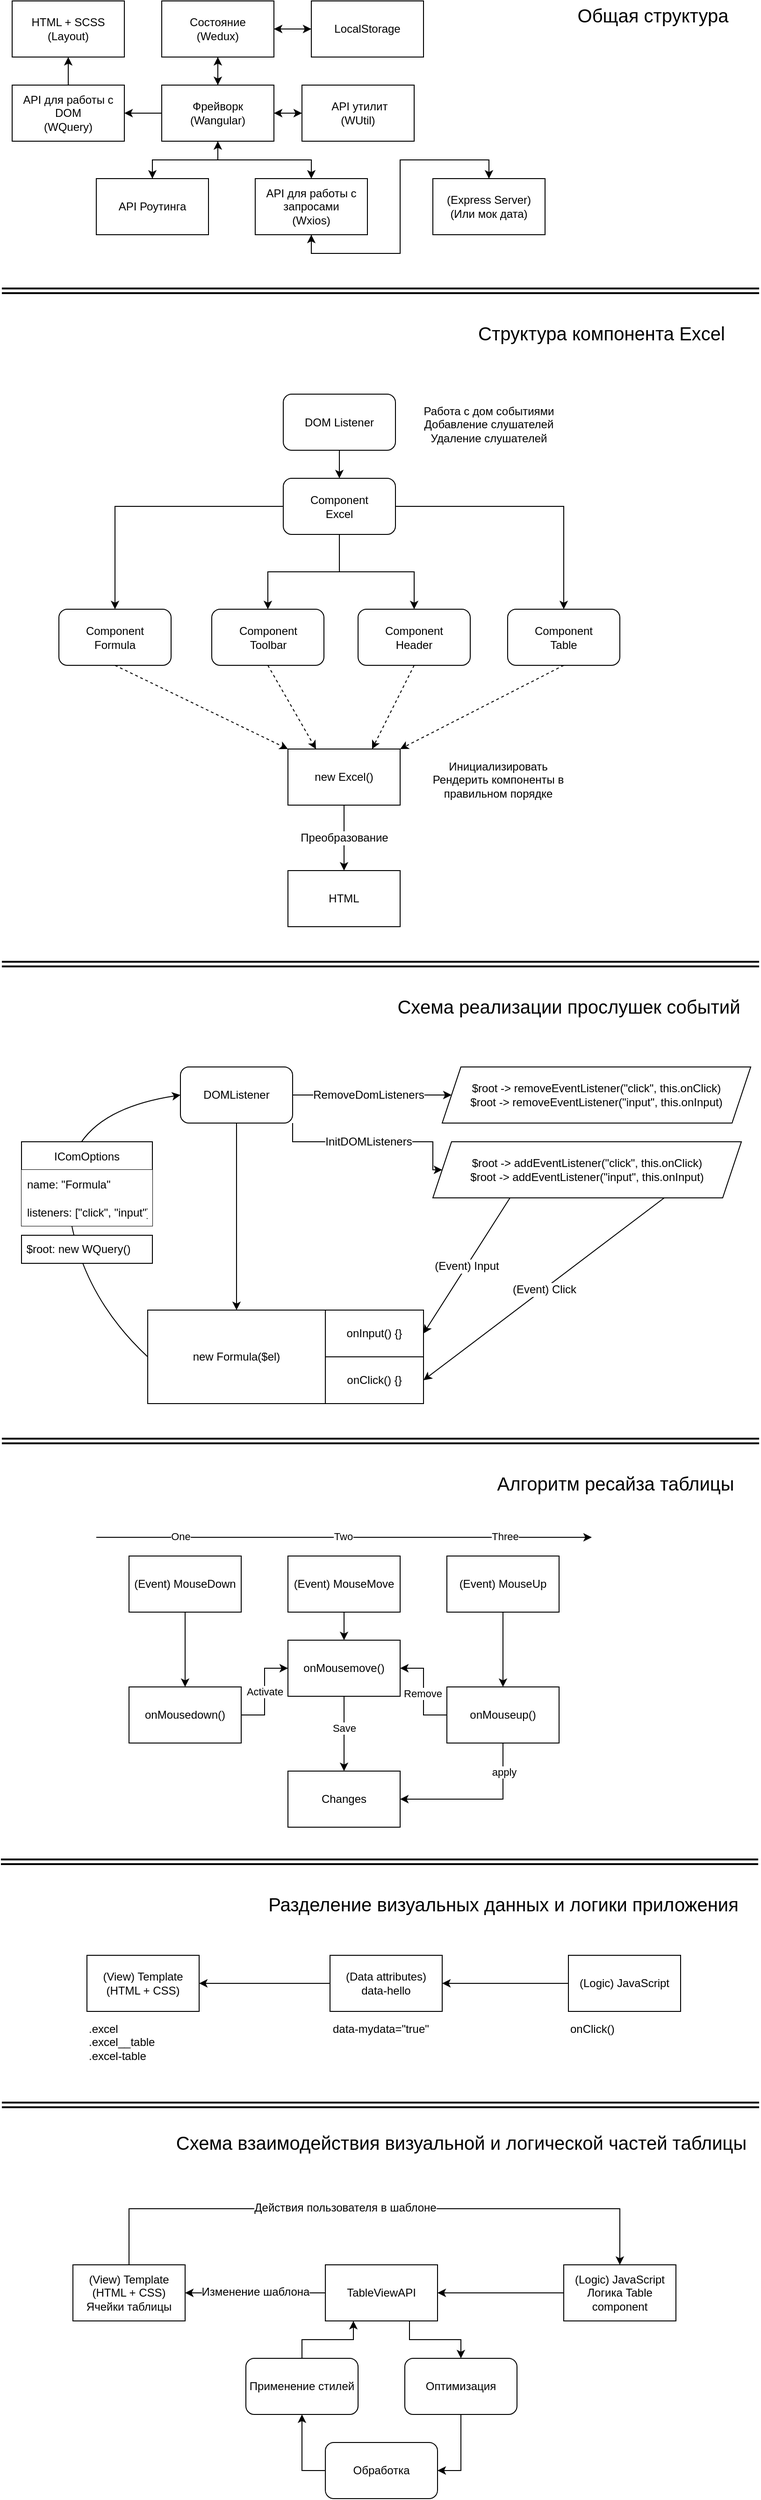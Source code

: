 <mxfile version="20.0.1" type="device"><diagram id="qJxtQw8U1qN8y1WFRhS3" name="Схемы"><mxGraphModel dx="1183" dy="660" grid="1" gridSize="10" guides="1" tooltips="1" connect="1" arrows="1" fold="1" page="1" pageScale="1" pageWidth="827" pageHeight="1169" math="0" shadow="0"><root><mxCell id="0"/><mxCell id="1" parent="0"/><mxCell id="K-oi6Xyugixk-RmaO5vh-9" style="edgeStyle=orthogonalEdgeStyle;rounded=0;orthogonalLoop=1;jettySize=auto;html=1;entryX=1;entryY=0.5;entryDx=0;entryDy=0;" parent="1" source="K-oi6Xyugixk-RmaO5vh-1" target="K-oi6Xyugixk-RmaO5vh-5" edge="1"><mxGeometry relative="1" as="geometry"/></mxCell><mxCell id="K-oi6Xyugixk-RmaO5vh-11" style="edgeStyle=orthogonalEdgeStyle;rounded=0;orthogonalLoop=1;jettySize=auto;html=1;exitX=0.5;exitY=1;exitDx=0;exitDy=0;entryX=0.5;entryY=0;entryDx=0;entryDy=0;" parent="1" source="K-oi6Xyugixk-RmaO5vh-1" target="K-oi6Xyugixk-RmaO5vh-8" edge="1"><mxGeometry relative="1" as="geometry"/></mxCell><mxCell id="K-oi6Xyugixk-RmaO5vh-13" style="edgeStyle=orthogonalEdgeStyle;rounded=0;orthogonalLoop=1;jettySize=auto;html=1;exitX=1;exitY=0.5;exitDx=0;exitDy=0;entryX=0;entryY=0.5;entryDx=0;entryDy=0;" parent="1" source="K-oi6Xyugixk-RmaO5vh-1" target="K-oi6Xyugixk-RmaO5vh-4" edge="1"><mxGeometry relative="1" as="geometry"/></mxCell><mxCell id="K-oi6Xyugixk-RmaO5vh-19" style="edgeStyle=orthogonalEdgeStyle;rounded=0;orthogonalLoop=1;jettySize=auto;html=1;entryX=0.5;entryY=1;entryDx=0;entryDy=0;" parent="1" source="K-oi6Xyugixk-RmaO5vh-1" target="K-oi6Xyugixk-RmaO5vh-2" edge="1"><mxGeometry relative="1" as="geometry"/></mxCell><mxCell id="K-oi6Xyugixk-RmaO5vh-24" style="edgeStyle=orthogonalEdgeStyle;rounded=0;orthogonalLoop=1;jettySize=auto;html=1;exitX=0.5;exitY=1;exitDx=0;exitDy=0;entryX=0.5;entryY=0;entryDx=0;entryDy=0;" parent="1" source="K-oi6Xyugixk-RmaO5vh-1" target="K-oi6Xyugixk-RmaO5vh-6" edge="1"><mxGeometry relative="1" as="geometry"/></mxCell><mxCell id="K-oi6Xyugixk-RmaO5vh-1" value="Фрейворк&lt;br&gt;(Wangular)" style="rounded=0;whiteSpace=wrap;html=1;" parent="1" vertex="1"><mxGeometry x="180" y="110" width="120" height="60" as="geometry"/></mxCell><mxCell id="K-oi6Xyugixk-RmaO5vh-16" style="edgeStyle=orthogonalEdgeStyle;rounded=0;orthogonalLoop=1;jettySize=auto;html=1;entryX=0;entryY=0.5;entryDx=0;entryDy=0;" parent="1" source="K-oi6Xyugixk-RmaO5vh-2" target="K-oi6Xyugixk-RmaO5vh-15" edge="1"><mxGeometry relative="1" as="geometry"/></mxCell><mxCell id="K-oi6Xyugixk-RmaO5vh-20" style="edgeStyle=orthogonalEdgeStyle;rounded=0;orthogonalLoop=1;jettySize=auto;html=1;entryX=0.5;entryY=0;entryDx=0;entryDy=0;" parent="1" source="K-oi6Xyugixk-RmaO5vh-2" target="K-oi6Xyugixk-RmaO5vh-1" edge="1"><mxGeometry relative="1" as="geometry"/></mxCell><mxCell id="K-oi6Xyugixk-RmaO5vh-2" value="Состояние&lt;br&gt;(Wedux)" style="rounded=0;whiteSpace=wrap;html=1;" parent="1" vertex="1"><mxGeometry x="180" y="20" width="120" height="60" as="geometry"/></mxCell><mxCell id="K-oi6Xyugixk-RmaO5vh-3" value="HTML + SCSS&lt;br&gt;(Layout)" style="rounded=0;whiteSpace=wrap;html=1;" parent="1" vertex="1"><mxGeometry x="20" y="20" width="120" height="60" as="geometry"/></mxCell><mxCell id="K-oi6Xyugixk-RmaO5vh-14" style="edgeStyle=orthogonalEdgeStyle;rounded=0;orthogonalLoop=1;jettySize=auto;html=1;exitX=0;exitY=0.5;exitDx=0;exitDy=0;entryX=1;entryY=0.5;entryDx=0;entryDy=0;" parent="1" source="K-oi6Xyugixk-RmaO5vh-4" target="K-oi6Xyugixk-RmaO5vh-1" edge="1"><mxGeometry relative="1" as="geometry"/></mxCell><mxCell id="K-oi6Xyugixk-RmaO5vh-4" value="&amp;nbsp;API утилит&lt;br&gt;(WUtil)" style="rounded=0;whiteSpace=wrap;html=1;" parent="1" vertex="1"><mxGeometry x="330" y="110" width="120" height="60" as="geometry"/></mxCell><mxCell id="K-oi6Xyugixk-RmaO5vh-10" style="edgeStyle=orthogonalEdgeStyle;rounded=0;orthogonalLoop=1;jettySize=auto;html=1;entryX=0.5;entryY=1;entryDx=0;entryDy=0;" parent="1" source="K-oi6Xyugixk-RmaO5vh-5" target="K-oi6Xyugixk-RmaO5vh-3" edge="1"><mxGeometry relative="1" as="geometry"/></mxCell><mxCell id="K-oi6Xyugixk-RmaO5vh-5" value="API для работы с DOM&lt;br&gt;(WQuery)" style="rounded=0;whiteSpace=wrap;html=1;" parent="1" vertex="1"><mxGeometry x="20" y="110" width="120" height="60" as="geometry"/></mxCell><mxCell id="K-oi6Xyugixk-RmaO5vh-22" style="edgeStyle=orthogonalEdgeStyle;rounded=0;orthogonalLoop=1;jettySize=auto;html=1;exitX=0.5;exitY=1;exitDx=0;exitDy=0;entryX=0.5;entryY=0;entryDx=0;entryDy=0;" parent="1" source="K-oi6Xyugixk-RmaO5vh-6" target="K-oi6Xyugixk-RmaO5vh-7" edge="1"><mxGeometry relative="1" as="geometry"/></mxCell><mxCell id="K-oi6Xyugixk-RmaO5vh-6" value="API для работы с запросами&lt;br&gt;(Wxios)" style="rounded=0;whiteSpace=wrap;html=1;" parent="1" vertex="1"><mxGeometry x="280" y="210" width="120" height="60" as="geometry"/></mxCell><mxCell id="K-oi6Xyugixk-RmaO5vh-23" style="edgeStyle=orthogonalEdgeStyle;rounded=0;orthogonalLoop=1;jettySize=auto;html=1;exitX=0.5;exitY=0;exitDx=0;exitDy=0;entryX=0.5;entryY=1;entryDx=0;entryDy=0;" parent="1" source="K-oi6Xyugixk-RmaO5vh-7" target="K-oi6Xyugixk-RmaO5vh-6" edge="1"><mxGeometry relative="1" as="geometry"/></mxCell><mxCell id="K-oi6Xyugixk-RmaO5vh-7" value="(Express Server)&lt;br&gt;(Или мок дата)" style="rounded=0;whiteSpace=wrap;html=1;" parent="1" vertex="1"><mxGeometry x="470" y="210" width="120" height="60" as="geometry"/></mxCell><mxCell id="K-oi6Xyugixk-RmaO5vh-12" style="edgeStyle=orthogonalEdgeStyle;rounded=0;orthogonalLoop=1;jettySize=auto;html=1;exitX=0.5;exitY=0;exitDx=0;exitDy=0;entryX=0.5;entryY=1;entryDx=0;entryDy=0;" parent="1" source="K-oi6Xyugixk-RmaO5vh-8" target="K-oi6Xyugixk-RmaO5vh-1" edge="1"><mxGeometry relative="1" as="geometry"/></mxCell><mxCell id="K-oi6Xyugixk-RmaO5vh-8" value="API Роутинга" style="rounded=0;whiteSpace=wrap;html=1;" parent="1" vertex="1"><mxGeometry x="110" y="210" width="120" height="60" as="geometry"/></mxCell><mxCell id="K-oi6Xyugixk-RmaO5vh-17" style="edgeStyle=orthogonalEdgeStyle;rounded=0;orthogonalLoop=1;jettySize=auto;html=1;entryX=1;entryY=0.5;entryDx=0;entryDy=0;" parent="1" source="K-oi6Xyugixk-RmaO5vh-15" target="K-oi6Xyugixk-RmaO5vh-2" edge="1"><mxGeometry relative="1" as="geometry"/></mxCell><mxCell id="K-oi6Xyugixk-RmaO5vh-15" value="LocalStorage" style="rounded=0;whiteSpace=wrap;html=1;" parent="1" vertex="1"><mxGeometry x="340" y="20" width="120" height="60" as="geometry"/></mxCell><mxCell id="K-oi6Xyugixk-RmaO5vh-25" value="" style="html=1;rounded=0;shape=link;strokeWidth=2;" parent="1" edge="1"><mxGeometry width="100" relative="1" as="geometry"><mxPoint x="9" y="330" as="sourcePoint"/><mxPoint x="819" y="330" as="targetPoint"/></mxGeometry></mxCell><mxCell id="K-oi6Xyugixk-RmaO5vh-27" value="Общая структура" style="text;html=1;align=center;verticalAlign=middle;resizable=0;points=[];autosize=1;strokeColor=none;fillColor=none;fontSize=20;" parent="1" vertex="1"><mxGeometry x="615" y="20" width="180" height="30" as="geometry"/></mxCell><mxCell id="K-oi6Xyugixk-RmaO5vh-28" value="Структура компонента Excel" style="text;html=1;align=center;verticalAlign=middle;resizable=0;points=[];autosize=1;strokeColor=none;fillColor=none;fontSize=20;" parent="1" vertex="1"><mxGeometry x="505" y="360" width="290" height="30" as="geometry"/></mxCell><mxCell id="K-oi6Xyugixk-RmaO5vh-30" value="Component&lt;br&gt;Header" style="rounded=1;whiteSpace=wrap;html=1;fontSize=12;" parent="1" vertex="1"><mxGeometry x="390" y="670.5" width="120" height="60" as="geometry"/></mxCell><mxCell id="K-oi6Xyugixk-RmaO5vh-31" value="Component&lt;br&gt;Formula" style="rounded=1;whiteSpace=wrap;html=1;fontSize=12;" parent="1" vertex="1"><mxGeometry x="70" y="670.5" width="120" height="60" as="geometry"/></mxCell><mxCell id="K-oi6Xyugixk-RmaO5vh-32" value="Component&lt;br&gt;Toolbar" style="rounded=1;whiteSpace=wrap;html=1;fontSize=12;" parent="1" vertex="1"><mxGeometry x="233.5" y="670.5" width="120" height="60" as="geometry"/></mxCell><mxCell id="K-oi6Xyugixk-RmaO5vh-33" value="Component&lt;br&gt;Table" style="rounded=1;whiteSpace=wrap;html=1;fontSize=12;" parent="1" vertex="1"><mxGeometry x="550" y="670.5" width="120" height="60" as="geometry"/></mxCell><mxCell id="K-oi6Xyugixk-RmaO5vh-37" style="edgeStyle=orthogonalEdgeStyle;rounded=0;orthogonalLoop=1;jettySize=auto;html=1;entryX=0.5;entryY=0;entryDx=0;entryDy=0;fontSize=12;strokeWidth=1;" parent="1" source="K-oi6Xyugixk-RmaO5vh-35" target="K-oi6Xyugixk-RmaO5vh-36" edge="1"><mxGeometry relative="1" as="geometry"/></mxCell><mxCell id="K-oi6Xyugixk-RmaO5vh-35" value="DOM Listener" style="rounded=1;whiteSpace=wrap;html=1;fontSize=12;" parent="1" vertex="1"><mxGeometry x="310" y="440.5" width="120" height="60" as="geometry"/></mxCell><mxCell id="K-oi6Xyugixk-RmaO5vh-39" style="edgeStyle=orthogonalEdgeStyle;rounded=0;orthogonalLoop=1;jettySize=auto;html=1;entryX=0.5;entryY=0;entryDx=0;entryDy=0;fontSize=12;strokeWidth=1;" parent="1" source="K-oi6Xyugixk-RmaO5vh-36" target="K-oi6Xyugixk-RmaO5vh-31" edge="1"><mxGeometry relative="1" as="geometry"/></mxCell><mxCell id="K-oi6Xyugixk-RmaO5vh-40" style="edgeStyle=orthogonalEdgeStyle;rounded=0;orthogonalLoop=1;jettySize=auto;html=1;entryX=0.5;entryY=0;entryDx=0;entryDy=0;fontSize=12;strokeWidth=1;" parent="1" source="K-oi6Xyugixk-RmaO5vh-36" target="K-oi6Xyugixk-RmaO5vh-32" edge="1"><mxGeometry relative="1" as="geometry"/></mxCell><mxCell id="K-oi6Xyugixk-RmaO5vh-41" style="edgeStyle=orthogonalEdgeStyle;rounded=0;orthogonalLoop=1;jettySize=auto;html=1;entryX=0.5;entryY=0;entryDx=0;entryDy=0;fontSize=12;strokeWidth=1;" parent="1" source="K-oi6Xyugixk-RmaO5vh-36" target="K-oi6Xyugixk-RmaO5vh-30" edge="1"><mxGeometry relative="1" as="geometry"/></mxCell><mxCell id="K-oi6Xyugixk-RmaO5vh-42" style="edgeStyle=orthogonalEdgeStyle;rounded=0;orthogonalLoop=1;jettySize=auto;html=1;entryX=0.5;entryY=0;entryDx=0;entryDy=0;fontSize=12;strokeWidth=1;" parent="1" source="K-oi6Xyugixk-RmaO5vh-36" target="K-oi6Xyugixk-RmaO5vh-33" edge="1"><mxGeometry relative="1" as="geometry"/></mxCell><mxCell id="K-oi6Xyugixk-RmaO5vh-36" value="Component&lt;br&gt;Excel" style="rounded=1;whiteSpace=wrap;html=1;fontSize=12;" parent="1" vertex="1"><mxGeometry x="310" y="530.5" width="120" height="60" as="geometry"/></mxCell><mxCell id="K-oi6Xyugixk-RmaO5vh-38" value="&lt;div&gt;&lt;span&gt;Работа с дом событиями&lt;br&gt;Добавление слушателей&lt;br&gt;Удаление слушателей&lt;/span&gt;&lt;/div&gt;" style="text;html=1;strokeColor=none;fillColor=none;align=center;verticalAlign=middle;whiteSpace=wrap;rounded=0;fontSize=12;" parent="1" vertex="1"><mxGeometry x="450" y="440.5" width="160" height="65" as="geometry"/></mxCell><mxCell id="K-oi6Xyugixk-RmaO5vh-43" value="Инициализировать&lt;br&gt;Рендерить компоненты в правильном порядке" style="text;html=1;strokeColor=none;fillColor=none;align=center;verticalAlign=middle;whiteSpace=wrap;rounded=0;fontSize=12;" parent="1" vertex="1"><mxGeometry x="460" y="820" width="160" height="65" as="geometry"/></mxCell><mxCell id="K-oi6Xyugixk-RmaO5vh-45" value="new Excel()" style="rounded=0;whiteSpace=wrap;html=1;fontSize=12;" parent="1" vertex="1"><mxGeometry x="315" y="820" width="120" height="60" as="geometry"/></mxCell><mxCell id="K-oi6Xyugixk-RmaO5vh-46" value="" style="endArrow=classic;html=1;rounded=0;fontSize=12;strokeWidth=1;exitX=0.5;exitY=1;exitDx=0;exitDy=0;entryX=0;entryY=0;entryDx=0;entryDy=0;dashed=1;" parent="1" source="K-oi6Xyugixk-RmaO5vh-31" target="K-oi6Xyugixk-RmaO5vh-45" edge="1"><mxGeometry width="50" height="50" relative="1" as="geometry"><mxPoint x="160" y="850" as="sourcePoint"/><mxPoint x="210" y="800" as="targetPoint"/></mxGeometry></mxCell><mxCell id="K-oi6Xyugixk-RmaO5vh-48" value="" style="endArrow=classic;html=1;rounded=0;fontSize=12;strokeWidth=1;exitX=0.5;exitY=1;exitDx=0;exitDy=0;entryX=0.25;entryY=0;entryDx=0;entryDy=0;dashed=1;" parent="1" source="K-oi6Xyugixk-RmaO5vh-32" target="K-oi6Xyugixk-RmaO5vh-45" edge="1"><mxGeometry width="50" height="50" relative="1" as="geometry"><mxPoint x="140" y="740.5" as="sourcePoint"/><mxPoint x="325" y="830" as="targetPoint"/></mxGeometry></mxCell><mxCell id="K-oi6Xyugixk-RmaO5vh-49" value="" style="endArrow=classic;html=1;rounded=0;fontSize=12;strokeWidth=1;exitX=0.5;exitY=1;exitDx=0;exitDy=0;entryX=0.75;entryY=0;entryDx=0;entryDy=0;dashed=1;" parent="1" source="K-oi6Xyugixk-RmaO5vh-30" target="K-oi6Xyugixk-RmaO5vh-45" edge="1"><mxGeometry width="50" height="50" relative="1" as="geometry"><mxPoint x="303.5" y="740.5" as="sourcePoint"/><mxPoint x="355" y="830" as="targetPoint"/></mxGeometry></mxCell><mxCell id="K-oi6Xyugixk-RmaO5vh-50" value="" style="endArrow=classic;html=1;rounded=0;fontSize=12;strokeWidth=1;exitX=0.5;exitY=1;exitDx=0;exitDy=0;dashed=1;entryX=1;entryY=0;entryDx=0;entryDy=0;" parent="1" source="K-oi6Xyugixk-RmaO5vh-33" target="K-oi6Xyugixk-RmaO5vh-45" edge="1"><mxGeometry width="50" height="50" relative="1" as="geometry"><mxPoint x="460" y="740.5" as="sourcePoint"/><mxPoint x="460" y="800" as="targetPoint"/></mxGeometry></mxCell><mxCell id="K-oi6Xyugixk-RmaO5vh-51" value="HTML" style="rounded=0;whiteSpace=wrap;html=1;fontSize=12;" parent="1" vertex="1"><mxGeometry x="315" y="950" width="120" height="60" as="geometry"/></mxCell><mxCell id="K-oi6Xyugixk-RmaO5vh-57" value="" style="endArrow=classic;html=1;rounded=0;fontSize=12;strokeWidth=1;exitX=0.5;exitY=1;exitDx=0;exitDy=0;entryX=0.5;entryY=0;entryDx=0;entryDy=0;" parent="1" source="K-oi6Xyugixk-RmaO5vh-45" target="K-oi6Xyugixk-RmaO5vh-51" edge="1"><mxGeometry relative="1" as="geometry"><mxPoint x="350" y="920" as="sourcePoint"/><mxPoint x="450" y="920" as="targetPoint"/></mxGeometry></mxCell><mxCell id="K-oi6Xyugixk-RmaO5vh-58" value="Преобразование" style="edgeLabel;resizable=0;html=1;align=center;verticalAlign=middle;fontSize=12;" parent="K-oi6Xyugixk-RmaO5vh-57" connectable="0" vertex="1"><mxGeometry relative="1" as="geometry"/></mxCell><mxCell id="IQajYc31kiMoE81LMQ7p-1" value="" style="curved=1;endArrow=classic;html=1;rounded=0;exitX=0;exitY=0.5;exitDx=0;exitDy=0;entryX=0;entryY=0.5;entryDx=0;entryDy=0;" parent="1" source="IQajYc31kiMoE81LMQ7p-2" target="IQajYc31kiMoE81LMQ7p-8" edge="1"><mxGeometry width="50" height="50" relative="1" as="geometry"><mxPoint x="400" y="1390" as="sourcePoint"/><mxPoint x="450" y="1340" as="targetPoint"/><Array as="points"><mxPoint x="90" y="1400"/><mxPoint x="70" y="1210"/></Array></mxGeometry></mxCell><mxCell id="IQajYc31kiMoE81LMQ7p-2" value="new Formula($el)" style="rounded=0;whiteSpace=wrap;html=1;" parent="1" vertex="1"><mxGeometry x="165" y="1420" width="190" height="100" as="geometry"/></mxCell><mxCell id="IQajYc31kiMoE81LMQ7p-3" style="edgeStyle=orthogonalEdgeStyle;rounded=0;orthogonalLoop=1;jettySize=auto;html=1;entryX=0.5;entryY=0;entryDx=0;entryDy=0;" parent="1" source="IQajYc31kiMoE81LMQ7p-8" target="IQajYc31kiMoE81LMQ7p-2" edge="1"><mxGeometry relative="1" as="geometry"/></mxCell><mxCell id="IQajYc31kiMoE81LMQ7p-4" style="edgeStyle=orthogonalEdgeStyle;rounded=0;orthogonalLoop=1;jettySize=auto;html=1;entryX=0;entryY=0.5;entryDx=0;entryDy=0;" parent="1" source="IQajYc31kiMoE81LMQ7p-8" target="IQajYc31kiMoE81LMQ7p-13" edge="1"><mxGeometry relative="1" as="geometry"><Array as="points"><mxPoint x="320" y="1240"/><mxPoint x="470" y="1240"/><mxPoint x="470" y="1270"/></Array></mxGeometry></mxCell><mxCell id="IQajYc31kiMoE81LMQ7p-5" value="InitDOMListeners" style="edgeLabel;html=1;align=center;verticalAlign=middle;resizable=0;points=[];fontSize=12;" parent="IQajYc31kiMoE81LMQ7p-4" vertex="1" connectable="0"><mxGeometry x="-0.15" y="2" relative="1" as="geometry"><mxPoint x="11" y="2" as="offset"/></mxGeometry></mxCell><mxCell id="IQajYc31kiMoE81LMQ7p-6" style="edgeStyle=orthogonalEdgeStyle;rounded=0;orthogonalLoop=1;jettySize=auto;html=1;fontSize=12;entryX=0;entryY=0.5;entryDx=0;entryDy=0;" parent="1" source="IQajYc31kiMoE81LMQ7p-8" target="IQajYc31kiMoE81LMQ7p-14" edge="1"><mxGeometry relative="1" as="geometry"><mxPoint x="470" y="1230" as="targetPoint"/><Array as="points"/></mxGeometry></mxCell><mxCell id="IQajYc31kiMoE81LMQ7p-7" value="RemoveDomListeners" style="edgeLabel;html=1;align=center;verticalAlign=middle;resizable=0;points=[];fontSize=12;" parent="IQajYc31kiMoE81LMQ7p-6" vertex="1" connectable="0"><mxGeometry x="0.11" y="-2" relative="1" as="geometry"><mxPoint x="-14" y="-2" as="offset"/></mxGeometry></mxCell><mxCell id="IQajYc31kiMoE81LMQ7p-8" value="DOMListener" style="rounded=1;whiteSpace=wrap;html=1;" parent="1" vertex="1"><mxGeometry x="200" y="1160" width="120" height="60" as="geometry"/></mxCell><mxCell id="IQajYc31kiMoE81LMQ7p-9" value="IComOptions" style="swimlane;fontStyle=0;childLayout=stackLayout;horizontal=1;startSize=30;horizontalStack=0;resizeParent=1;resizeParentMax=0;resizeLast=0;collapsible=1;marginBottom=0;" parent="1" vertex="1"><mxGeometry x="30" y="1240" width="140" height="90" as="geometry"><mxRectangle x="310" y="130" width="100" height="30" as="alternateBounds"/></mxGeometry></mxCell><mxCell id="IQajYc31kiMoE81LMQ7p-10" value="name: &quot;Formula&quot;" style="text;strokeColor=none;fillColor=default;align=left;verticalAlign=middle;spacingLeft=4;spacingRight=4;overflow=hidden;points=[[0,0.5],[1,0.5]];portConstraint=eastwest;rotatable=0;" parent="IQajYc31kiMoE81LMQ7p-9" vertex="1"><mxGeometry y="30" width="140" height="30" as="geometry"/></mxCell><mxCell id="IQajYc31kiMoE81LMQ7p-11" value="listeners: [&quot;click&quot;, &quot;input&quot;]" style="text;strokeColor=none;fillColor=default;align=left;verticalAlign=middle;spacingLeft=4;spacingRight=4;overflow=hidden;points=[[0,0.5],[1,0.5]];portConstraint=eastwest;rotatable=0;" parent="IQajYc31kiMoE81LMQ7p-9" vertex="1"><mxGeometry y="60" width="140" height="30" as="geometry"/></mxCell><mxCell id="IQajYc31kiMoE81LMQ7p-12" value="&amp;nbsp;$root: new WQuery()" style="rounded=0;whiteSpace=wrap;html=1;align=left;" parent="1" vertex="1"><mxGeometry x="30" y="1340" width="140" height="30" as="geometry"/></mxCell><mxCell id="IQajYc31kiMoE81LMQ7p-13" value="$root -&amp;gt; addEventListener(&quot;click&quot;, this.onClick)&lt;br&gt;$root -&amp;gt; addEventListener(&quot;input&quot;, this.onInput)" style="shape=parallelogram;perimeter=parallelogramPerimeter;whiteSpace=wrap;html=1;fixedSize=1;fillColor=default;" parent="1" vertex="1"><mxGeometry x="470" y="1240" width="330" height="60" as="geometry"/></mxCell><mxCell id="IQajYc31kiMoE81LMQ7p-14" value="$root -&amp;gt; removeEventListener(&quot;click&quot;, this.onClick)&lt;br&gt;$root -&amp;gt; removeEventListener(&quot;input&quot;, this.onInput)" style="shape=parallelogram;perimeter=parallelogramPerimeter;whiteSpace=wrap;html=1;fixedSize=1;fillColor=default;" parent="1" vertex="1"><mxGeometry x="480" y="1160" width="330" height="60" as="geometry"/></mxCell><mxCell id="IQajYc31kiMoE81LMQ7p-15" value="" style="endArrow=classic;html=1;rounded=0;fontSize=12;exitX=0.25;exitY=1;exitDx=0;exitDy=0;entryX=1;entryY=0.5;entryDx=0;entryDy=0;" parent="1" source="IQajYc31kiMoE81LMQ7p-13" target="IQajYc31kiMoE81LMQ7p-17" edge="1"><mxGeometry relative="1" as="geometry"><mxPoint x="320" y="1370" as="sourcePoint"/><mxPoint x="635" y="1410" as="targetPoint"/></mxGeometry></mxCell><mxCell id="IQajYc31kiMoE81LMQ7p-16" value="(Event) Input" style="edgeLabel;resizable=0;html=1;align=center;verticalAlign=middle;fontSize=12;fillColor=default;" parent="IQajYc31kiMoE81LMQ7p-15" connectable="0" vertex="1"><mxGeometry relative="1" as="geometry"/></mxCell><mxCell id="IQajYc31kiMoE81LMQ7p-17" value="onInput() {}" style="rounded=0;whiteSpace=wrap;html=1;fontSize=12;fillColor=default;" parent="1" vertex="1"><mxGeometry x="355" y="1420" width="105" height="50" as="geometry"/></mxCell><mxCell id="IQajYc31kiMoE81LMQ7p-18" value="onClick() {}" style="rounded=0;whiteSpace=wrap;html=1;fontSize=12;fillColor=default;" parent="1" vertex="1"><mxGeometry x="355" y="1470" width="105" height="50" as="geometry"/></mxCell><mxCell id="IQajYc31kiMoE81LMQ7p-19" value="" style="endArrow=classic;html=1;rounded=0;fontSize=12;exitX=0.75;exitY=1;exitDx=0;exitDy=0;entryX=1;entryY=0.5;entryDx=0;entryDy=0;" parent="1" source="IQajYc31kiMoE81LMQ7p-13" target="IQajYc31kiMoE81LMQ7p-18" edge="1"><mxGeometry relative="1" as="geometry"><mxPoint x="645" y="1310" as="sourcePoint"/><mxPoint x="470" y="1455" as="targetPoint"/></mxGeometry></mxCell><mxCell id="IQajYc31kiMoE81LMQ7p-20" value="(Event) Click" style="edgeLabel;resizable=0;html=1;align=center;verticalAlign=middle;fontSize=12;fillColor=default;" parent="IQajYc31kiMoE81LMQ7p-19" connectable="0" vertex="1"><mxGeometry relative="1" as="geometry"/></mxCell><mxCell id="IQajYc31kiMoE81LMQ7p-21" value="" style="html=1;rounded=0;shape=link;strokeWidth=2;" parent="1" edge="1"><mxGeometry width="100" relative="1" as="geometry"><mxPoint x="9" y="1050" as="sourcePoint"/><mxPoint x="819" y="1050" as="targetPoint"/></mxGeometry></mxCell><mxCell id="YydaqaswuYjlvjJm-8tF-1" value="Схема реализации прослушек событий" style="text;html=1;align=center;verticalAlign=middle;resizable=0;points=[];autosize=1;strokeColor=none;fillColor=none;fontSize=20;" parent="1" vertex="1"><mxGeometry x="420" y="1080" width="390" height="30" as="geometry"/></mxCell><mxCell id="Lkx9HCyV-ns1tDTY8K9N-1" value="" style="html=1;rounded=0;shape=link;strokeWidth=2;" parent="1" edge="1"><mxGeometry width="100" relative="1" as="geometry"><mxPoint x="9" y="1560" as="sourcePoint"/><mxPoint x="819" y="1560" as="targetPoint"/></mxGeometry></mxCell><mxCell id="Lkx9HCyV-ns1tDTY8K9N-2" value="Алгоритм ресайза таблицы" style="text;html=1;align=center;verticalAlign=middle;resizable=0;points=[];autosize=1;strokeColor=none;fillColor=none;fontSize=20;" parent="1" vertex="1"><mxGeometry x="530" y="1590" width="270" height="30" as="geometry"/></mxCell><mxCell id="Lkx9HCyV-ns1tDTY8K9N-7" style="edgeStyle=orthogonalEdgeStyle;rounded=0;orthogonalLoop=1;jettySize=auto;html=1;entryX=0.5;entryY=0;entryDx=0;entryDy=0;" parent="1" source="Lkx9HCyV-ns1tDTY8K9N-3" target="Lkx9HCyV-ns1tDTY8K9N-6" edge="1"><mxGeometry relative="1" as="geometry"/></mxCell><mxCell id="Lkx9HCyV-ns1tDTY8K9N-3" value="(Event) MouseDown" style="rounded=0;whiteSpace=wrap;html=1;" parent="1" vertex="1"><mxGeometry x="145" y="1683" width="120" height="60" as="geometry"/></mxCell><mxCell id="Lkx9HCyV-ns1tDTY8K9N-11" style="edgeStyle=orthogonalEdgeStyle;rounded=0;orthogonalLoop=1;jettySize=auto;html=1;entryX=0.5;entryY=0;entryDx=0;entryDy=0;" parent="1" source="Lkx9HCyV-ns1tDTY8K9N-4" target="Lkx9HCyV-ns1tDTY8K9N-10" edge="1"><mxGeometry relative="1" as="geometry"/></mxCell><mxCell id="Lkx9HCyV-ns1tDTY8K9N-4" value="(Event) MouseMove" style="rounded=0;whiteSpace=wrap;html=1;" parent="1" vertex="1"><mxGeometry x="315" y="1683" width="120" height="60" as="geometry"/></mxCell><mxCell id="Lkx9HCyV-ns1tDTY8K9N-9" style="edgeStyle=orthogonalEdgeStyle;rounded=0;orthogonalLoop=1;jettySize=auto;html=1;entryX=0.5;entryY=0;entryDx=0;entryDy=0;" parent="1" source="Lkx9HCyV-ns1tDTY8K9N-5" target="Lkx9HCyV-ns1tDTY8K9N-8" edge="1"><mxGeometry relative="1" as="geometry"/></mxCell><mxCell id="Lkx9HCyV-ns1tDTY8K9N-5" value="(Event) MouseUp" style="rounded=0;whiteSpace=wrap;html=1;" parent="1" vertex="1"><mxGeometry x="485" y="1683" width="120" height="60" as="geometry"/></mxCell><mxCell id="Lkx9HCyV-ns1tDTY8K9N-13" value="Activate" style="edgeStyle=orthogonalEdgeStyle;rounded=0;orthogonalLoop=1;jettySize=auto;html=1;entryX=0;entryY=0.5;entryDx=0;entryDy=0;" parent="1" source="Lkx9HCyV-ns1tDTY8K9N-6" target="Lkx9HCyV-ns1tDTY8K9N-10" edge="1"><mxGeometry relative="1" as="geometry"/></mxCell><mxCell id="Lkx9HCyV-ns1tDTY8K9N-6" value="onMousedown()" style="rounded=0;whiteSpace=wrap;html=1;" parent="1" vertex="1"><mxGeometry x="145" y="1823" width="120" height="60" as="geometry"/></mxCell><mxCell id="Lkx9HCyV-ns1tDTY8K9N-15" style="edgeStyle=orthogonalEdgeStyle;rounded=0;orthogonalLoop=1;jettySize=auto;html=1;entryX=1;entryY=0.5;entryDx=0;entryDy=0;" parent="1" source="Lkx9HCyV-ns1tDTY8K9N-8" target="Lkx9HCyV-ns1tDTY8K9N-10" edge="1"><mxGeometry relative="1" as="geometry"/></mxCell><mxCell id="Lkx9HCyV-ns1tDTY8K9N-16" value="Remove" style="edgeLabel;html=1;align=center;verticalAlign=middle;resizable=0;points=[];" parent="Lkx9HCyV-ns1tDTY8K9N-15" vertex="1" connectable="0"><mxGeometry x="-0.041" y="1" relative="1" as="geometry"><mxPoint as="offset"/></mxGeometry></mxCell><mxCell id="Lkx9HCyV-ns1tDTY8K9N-25" style="edgeStyle=orthogonalEdgeStyle;rounded=0;orthogonalLoop=1;jettySize=auto;html=1;entryX=1;entryY=0.5;entryDx=0;entryDy=0;" parent="1" source="Lkx9HCyV-ns1tDTY8K9N-8" target="Lkx9HCyV-ns1tDTY8K9N-22" edge="1"><mxGeometry relative="1" as="geometry"><Array as="points"><mxPoint x="545" y="1943"/></Array></mxGeometry></mxCell><mxCell id="Lkx9HCyV-ns1tDTY8K9N-27" value="apply" style="edgeLabel;html=1;align=center;verticalAlign=middle;resizable=0;points=[];" parent="Lkx9HCyV-ns1tDTY8K9N-25" vertex="1" connectable="0"><mxGeometry x="-0.643" y="1" relative="1" as="geometry"><mxPoint as="offset"/></mxGeometry></mxCell><mxCell id="Lkx9HCyV-ns1tDTY8K9N-8" value="onMouseup()" style="rounded=0;whiteSpace=wrap;html=1;" parent="1" vertex="1"><mxGeometry x="485" y="1823" width="120" height="60" as="geometry"/></mxCell><mxCell id="Lkx9HCyV-ns1tDTY8K9N-24" style="edgeStyle=orthogonalEdgeStyle;rounded=0;orthogonalLoop=1;jettySize=auto;html=1;entryX=0.5;entryY=0;entryDx=0;entryDy=0;" parent="1" source="Lkx9HCyV-ns1tDTY8K9N-10" target="Lkx9HCyV-ns1tDTY8K9N-22" edge="1"><mxGeometry relative="1" as="geometry"/></mxCell><mxCell id="Lkx9HCyV-ns1tDTY8K9N-26" value="Save" style="edgeLabel;html=1;align=center;verticalAlign=middle;resizable=0;points=[];" parent="Lkx9HCyV-ns1tDTY8K9N-24" vertex="1" connectable="0"><mxGeometry x="-0.158" relative="1" as="geometry"><mxPoint as="offset"/></mxGeometry></mxCell><mxCell id="Lkx9HCyV-ns1tDTY8K9N-10" value="onMousemove()" style="rounded=0;whiteSpace=wrap;html=1;" parent="1" vertex="1"><mxGeometry x="315" y="1773" width="120" height="60" as="geometry"/></mxCell><mxCell id="Lkx9HCyV-ns1tDTY8K9N-17" value="" style="endArrow=classic;html=1;rounded=0;" parent="1" edge="1"><mxGeometry width="50" height="50" relative="1" as="geometry"><mxPoint x="110" y="1663" as="sourcePoint"/><mxPoint x="640" y="1663" as="targetPoint"/></mxGeometry></mxCell><mxCell id="Lkx9HCyV-ns1tDTY8K9N-18" value="One" style="edgeLabel;html=1;align=center;verticalAlign=middle;resizable=0;points=[];" parent="Lkx9HCyV-ns1tDTY8K9N-17" vertex="1" connectable="0"><mxGeometry x="-0.663" y="2" relative="1" as="geometry"><mxPoint y="1" as="offset"/></mxGeometry></mxCell><mxCell id="Lkx9HCyV-ns1tDTY8K9N-19" value="Two" style="edgeLabel;html=1;align=center;verticalAlign=middle;resizable=0;points=[];" parent="Lkx9HCyV-ns1tDTY8K9N-17" vertex="1" connectable="0"><mxGeometry x="-0.006" y="2" relative="1" as="geometry"><mxPoint y="1" as="offset"/></mxGeometry></mxCell><mxCell id="Lkx9HCyV-ns1tDTY8K9N-20" value="&lt;span style=&quot;color: rgba(0, 0, 0, 0); font-family: monospace; font-size: 0px; text-align: start; background-color: rgb(248, 249, 250);&quot;&gt;%3CmxGraphModel%3E%3Croot%3E%3CmxCell%20id%3D%220%22%2F%3E%3CmxCell%20id%3D%221%22%20parent%3D%220%22%2F%3E%3CmxCell%20id%3D%222%22%20value%3D%22onMousedown()%22%20style%3D%22rounded%3D0%3BwhiteSpace%3Dwrap%3Bhtml%3D1%3B%22%20vertex%3D%221%22%20parent%3D%221%22%3E%3CmxGeometry%20x%3D%22140%22%20y%3D%221860%22%20width%3D%22120%22%20height%3D%2260%22%20as%3D%22geometry%22%2F%3E%3C%2FmxCell%3E%3C%2Froot%3E%3C%2FmxGraphModel%3E&lt;/span&gt;" style="edgeLabel;html=1;align=center;verticalAlign=middle;resizable=0;points=[];" parent="Lkx9HCyV-ns1tDTY8K9N-17" vertex="1" connectable="0"><mxGeometry x="0.645" y="3" relative="1" as="geometry"><mxPoint as="offset"/></mxGeometry></mxCell><mxCell id="Lkx9HCyV-ns1tDTY8K9N-21" value="Three" style="edgeLabel;html=1;align=center;verticalAlign=middle;resizable=0;points=[];" parent="Lkx9HCyV-ns1tDTY8K9N-17" vertex="1" connectable="0"><mxGeometry x="0.648" y="-1" relative="1" as="geometry"><mxPoint y="-2" as="offset"/></mxGeometry></mxCell><mxCell id="Lkx9HCyV-ns1tDTY8K9N-22" value="Changes" style="rounded=0;whiteSpace=wrap;html=1;" parent="1" vertex="1"><mxGeometry x="315" y="1913" width="120" height="60" as="geometry"/></mxCell><mxCell id="Lkx9HCyV-ns1tDTY8K9N-28" value="" style="html=1;rounded=0;shape=link;strokeWidth=2;" parent="1" edge="1"><mxGeometry width="100" relative="1" as="geometry"><mxPoint x="8" y="2010" as="sourcePoint"/><mxPoint x="818" y="2010" as="targetPoint"/></mxGeometry></mxCell><mxCell id="Lkx9HCyV-ns1tDTY8K9N-29" value="Разделение визуальных данных и логики приложения" style="text;html=1;align=center;verticalAlign=middle;resizable=0;points=[];autosize=1;strokeColor=none;fillColor=none;fontSize=20;" parent="1" vertex="1"><mxGeometry x="280" y="2040" width="530" height="30" as="geometry"/></mxCell><mxCell id="Lkx9HCyV-ns1tDTY8K9N-30" value="(View) Template (HTML + CSS)" style="rounded=0;whiteSpace=wrap;html=1;" parent="1" vertex="1"><mxGeometry x="100" y="2110" width="120" height="60" as="geometry"/></mxCell><mxCell id="Lkx9HCyV-ns1tDTY8K9N-33" style="edgeStyle=orthogonalEdgeStyle;rounded=0;orthogonalLoop=1;jettySize=auto;html=1;entryX=1;entryY=0.5;entryDx=0;entryDy=0;" parent="1" source="Lkx9HCyV-ns1tDTY8K9N-31" target="Lkx9HCyV-ns1tDTY8K9N-32" edge="1"><mxGeometry relative="1" as="geometry"/></mxCell><mxCell id="Lkx9HCyV-ns1tDTY8K9N-31" value="(Logic) JavaScript" style="rounded=0;whiteSpace=wrap;html=1;" parent="1" vertex="1"><mxGeometry x="615" y="2110" width="120" height="60" as="geometry"/></mxCell><mxCell id="Lkx9HCyV-ns1tDTY8K9N-34" style="edgeStyle=orthogonalEdgeStyle;rounded=0;orthogonalLoop=1;jettySize=auto;html=1;entryX=1;entryY=0.5;entryDx=0;entryDy=0;" parent="1" source="Lkx9HCyV-ns1tDTY8K9N-32" target="Lkx9HCyV-ns1tDTY8K9N-30" edge="1"><mxGeometry relative="1" as="geometry"/></mxCell><mxCell id="Lkx9HCyV-ns1tDTY8K9N-32" value="(Data attributes)&lt;br&gt;data-hello" style="rounded=0;whiteSpace=wrap;html=1;" parent="1" vertex="1"><mxGeometry x="360" y="2110" width="120" height="60" as="geometry"/></mxCell><mxCell id="Lkx9HCyV-ns1tDTY8K9N-35" value=".excel&lt;br&gt;.excel__table&lt;br&gt;.excel-table" style="text;html=1;strokeColor=none;fillColor=none;align=left;verticalAlign=top;whiteSpace=wrap;rounded=0;" parent="1" vertex="1"><mxGeometry x="100" y="2175" width="105" height="80" as="geometry"/></mxCell><mxCell id="Lkx9HCyV-ns1tDTY8K9N-37" value="data-mydata=&quot;true&quot;" style="text;html=1;strokeColor=none;fillColor=none;align=left;verticalAlign=top;whiteSpace=wrap;rounded=0;" parent="1" vertex="1"><mxGeometry x="361" y="2175" width="105" height="80" as="geometry"/></mxCell><mxCell id="Lkx9HCyV-ns1tDTY8K9N-38" value="onClick()" style="text;html=1;strokeColor=none;fillColor=none;align=left;verticalAlign=top;whiteSpace=wrap;rounded=0;" parent="1" vertex="1"><mxGeometry x="615" y="2175" width="105" height="80" as="geometry"/></mxCell><mxCell id="KybJMxhcm3rHgcD8ZOxl-1" value="" style="html=1;rounded=0;shape=link;strokeWidth=2;" edge="1" parent="1"><mxGeometry width="100" relative="1" as="geometry"><mxPoint x="9" y="2270" as="sourcePoint"/><mxPoint x="819" y="2270" as="targetPoint"/></mxGeometry></mxCell><mxCell id="KybJMxhcm3rHgcD8ZOxl-2" value="Схема взаимодействия визуальной и логической частей таблицы" style="text;html=1;align=center;verticalAlign=middle;resizable=0;points=[];autosize=1;strokeColor=none;fillColor=none;fontSize=20;" vertex="1" parent="1"><mxGeometry x="180" y="2295" width="640" height="30" as="geometry"/></mxCell><mxCell id="KybJMxhcm3rHgcD8ZOxl-3" value="(View) Template&lt;br&gt;(HTML + CSS)&lt;br&gt;&amp;nbsp;Ячейки таблицы&amp;nbsp;" style="rounded=0;whiteSpace=wrap;html=1;" vertex="1" parent="1"><mxGeometry x="85" y="2441" width="120" height="60" as="geometry"/></mxCell><mxCell id="KybJMxhcm3rHgcD8ZOxl-6" style="edgeStyle=orthogonalEdgeStyle;rounded=0;orthogonalLoop=1;jettySize=auto;html=1;entryX=1;entryY=0.5;entryDx=0;entryDy=0;" edge="1" parent="1" source="KybJMxhcm3rHgcD8ZOxl-4" target="KybJMxhcm3rHgcD8ZOxl-5"><mxGeometry relative="1" as="geometry"/></mxCell><mxCell id="KybJMxhcm3rHgcD8ZOxl-4" value="(Logic) JavaScript&lt;br&gt;Логика Table component" style="rounded=0;whiteSpace=wrap;html=1;" vertex="1" parent="1"><mxGeometry x="610" y="2441" width="120" height="60" as="geometry"/></mxCell><mxCell id="KybJMxhcm3rHgcD8ZOxl-9" style="edgeStyle=orthogonalEdgeStyle;rounded=0;orthogonalLoop=1;jettySize=auto;html=1;entryX=0.5;entryY=0;entryDx=0;entryDy=0;exitX=0.75;exitY=1;exitDx=0;exitDy=0;" edge="1" parent="1" source="KybJMxhcm3rHgcD8ZOxl-5" target="KybJMxhcm3rHgcD8ZOxl-7"><mxGeometry relative="1" as="geometry"/></mxCell><mxCell id="KybJMxhcm3rHgcD8ZOxl-14" style="edgeStyle=orthogonalEdgeStyle;rounded=0;orthogonalLoop=1;jettySize=auto;html=1;entryX=1;entryY=0.5;entryDx=0;entryDy=0;" edge="1" parent="1" source="KybJMxhcm3rHgcD8ZOxl-5" target="KybJMxhcm3rHgcD8ZOxl-3"><mxGeometry relative="1" as="geometry"/></mxCell><mxCell id="KybJMxhcm3rHgcD8ZOxl-15" value="Изменение шаблона" style="edgeLabel;html=1;align=center;verticalAlign=middle;resizable=0;points=[];fontSize=12;" vertex="1" connectable="0" parent="KybJMxhcm3rHgcD8ZOxl-14"><mxGeometry x="-0.01" y="-1" relative="1" as="geometry"><mxPoint x="-1" as="offset"/></mxGeometry></mxCell><mxCell id="KybJMxhcm3rHgcD8ZOxl-5" value="TableViewAPI" style="rounded=0;whiteSpace=wrap;html=1;" vertex="1" parent="1"><mxGeometry x="355" y="2441" width="120" height="60" as="geometry"/></mxCell><mxCell id="KybJMxhcm3rHgcD8ZOxl-10" style="edgeStyle=orthogonalEdgeStyle;rounded=0;orthogonalLoop=1;jettySize=auto;html=1;entryX=1;entryY=0.5;entryDx=0;entryDy=0;" edge="1" parent="1" source="KybJMxhcm3rHgcD8ZOxl-7" target="KybJMxhcm3rHgcD8ZOxl-12"><mxGeometry relative="1" as="geometry"/></mxCell><mxCell id="KybJMxhcm3rHgcD8ZOxl-7" value="Оптимизация" style="rounded=1;whiteSpace=wrap;html=1;" vertex="1" parent="1"><mxGeometry x="440" y="2541" width="120" height="60" as="geometry"/></mxCell><mxCell id="KybJMxhcm3rHgcD8ZOxl-11" style="edgeStyle=orthogonalEdgeStyle;rounded=0;orthogonalLoop=1;jettySize=auto;html=1;entryX=0.25;entryY=1;entryDx=0;entryDy=0;" edge="1" parent="1" source="KybJMxhcm3rHgcD8ZOxl-8" target="KybJMxhcm3rHgcD8ZOxl-5"><mxGeometry relative="1" as="geometry"/></mxCell><mxCell id="KybJMxhcm3rHgcD8ZOxl-8" value="Применение стилей" style="rounded=1;whiteSpace=wrap;html=1;" vertex="1" parent="1"><mxGeometry x="270" y="2541" width="120" height="60" as="geometry"/></mxCell><mxCell id="KybJMxhcm3rHgcD8ZOxl-13" style="edgeStyle=orthogonalEdgeStyle;rounded=0;orthogonalLoop=1;jettySize=auto;html=1;entryX=0.5;entryY=1;entryDx=0;entryDy=0;exitX=0;exitY=0.5;exitDx=0;exitDy=0;" edge="1" parent="1" source="KybJMxhcm3rHgcD8ZOxl-12" target="KybJMxhcm3rHgcD8ZOxl-8"><mxGeometry relative="1" as="geometry"/></mxCell><mxCell id="KybJMxhcm3rHgcD8ZOxl-12" value="Обработка" style="rounded=1;whiteSpace=wrap;html=1;" vertex="1" parent="1"><mxGeometry x="355" y="2631" width="120" height="60" as="geometry"/></mxCell><mxCell id="KybJMxhcm3rHgcD8ZOxl-16" value="" style="endArrow=classic;html=1;rounded=0;entryX=0.5;entryY=0;entryDx=0;entryDy=0;exitX=0.5;exitY=0;exitDx=0;exitDy=0;" edge="1" parent="1" source="KybJMxhcm3rHgcD8ZOxl-3" target="KybJMxhcm3rHgcD8ZOxl-4"><mxGeometry width="50" height="50" relative="1" as="geometry"><mxPoint x="70" y="2381" as="sourcePoint"/><mxPoint x="680" y="2391" as="targetPoint"/><Array as="points"><mxPoint x="145" y="2381"/><mxPoint x="670" y="2381"/></Array></mxGeometry></mxCell><mxCell id="KybJMxhcm3rHgcD8ZOxl-17" value="Действия пользователя в шаблоне" style="edgeLabel;html=1;align=center;verticalAlign=middle;resizable=0;points=[];fontSize=12;" vertex="1" connectable="0" parent="KybJMxhcm3rHgcD8ZOxl-16"><mxGeometry x="-0.096" y="1" relative="1" as="geometry"><mxPoint x="-1" as="offset"/></mxGeometry></mxCell></root></mxGraphModel></diagram></mxfile>